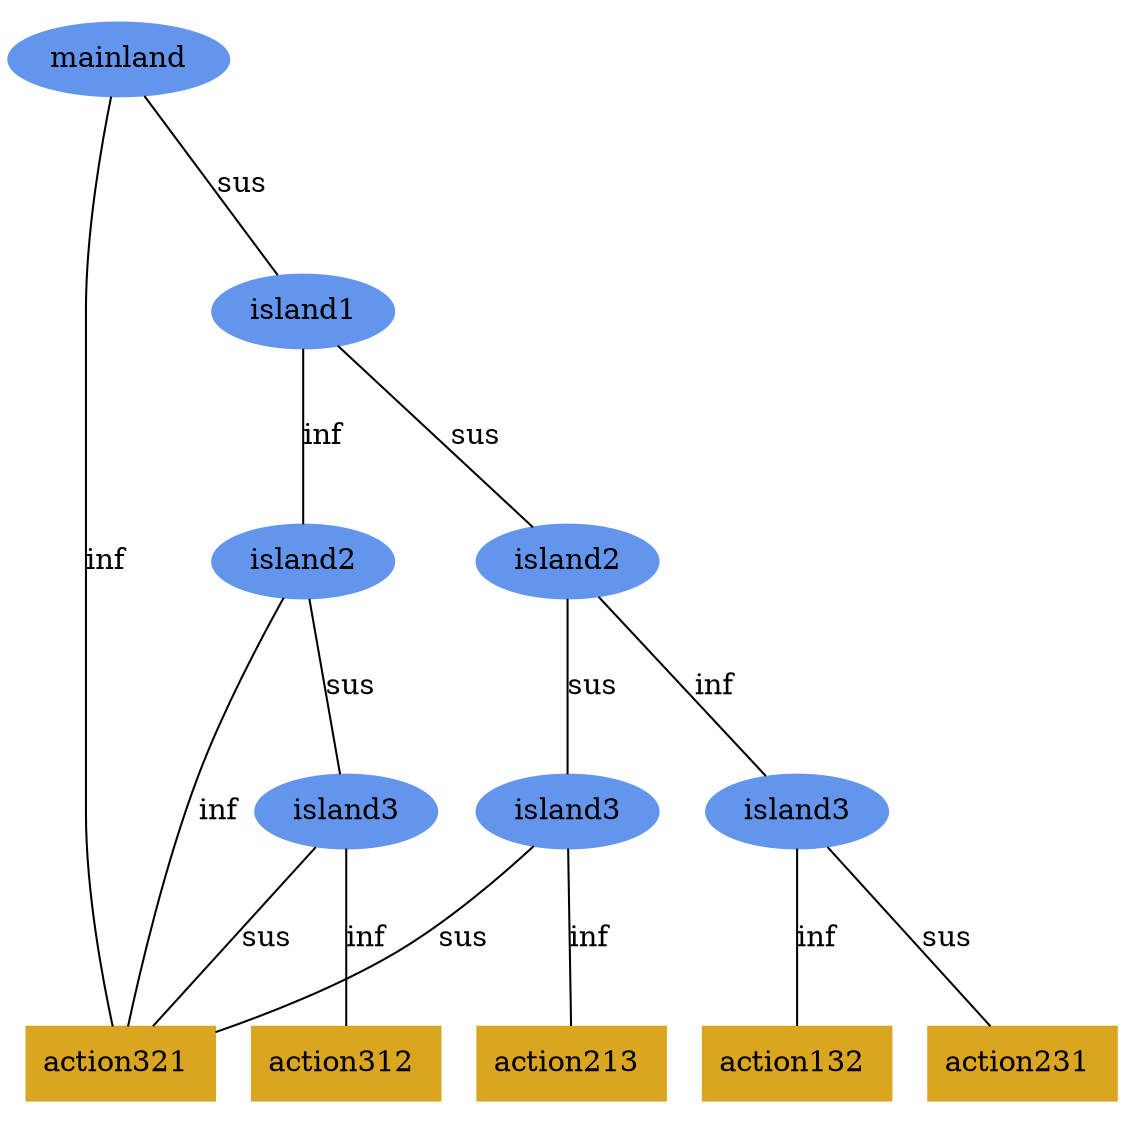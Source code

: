 digraph "DD" {
size = "7.5,10"
ratio=1.0;
center = true;
edge [dir = none];
{ rank = same; node [shape=ellipse, style=filled, color=cornflowerblue];"a0" [label="mainland"];}
{ rank = same; node [shape=ellipse, style=filled, color=cornflowerblue];"a1" [label="island1"];}
{ rank = same; node [shape=ellipse, style=filled, color=cornflowerblue];"a2" [label="island2"];}
{ rank = same; node [shape=ellipse, style=filled, color=cornflowerblue];"a3" [label="island3"];}
{ rank = same; node [shape=box, style=filled, color=goldenrod];"a4" [label = "action321 "];}
{ rank = same; node [shape=box, style=filled, color=goldenrod];"a5" [label = "action213 "];}
{ rank = same; node [shape=ellipse, style=filled, color=cornflowerblue];"a6" [label="island3"];}
{ rank = same; node [shape=box, style=filled, color=goldenrod];"a7" [label = "action231 "];}
{ rank = same; node [shape=box, style=filled, color=goldenrod];"a8" [label = "action132 "];}
{ rank = same; node [shape=ellipse, style=filled, color=cornflowerblue];"a9" [label="island2"];}
{ rank = same; node [shape=ellipse, style=filled, color=cornflowerblue];"a10" [label="island3"];}
{ rank = same; node [shape=box, style=filled, color=goldenrod];"a11" [label = "action312 "];}
"a3" -> "a4" [label = "sus"];
"a3" -> "a5" [label = "inf"];
"a2" -> "a3" [label = "sus"];
"a6" -> "a7" [label = "sus"];
"a6" -> "a8" [label = "inf"];
"a2" -> "a6" [label = "inf"];
"a1" -> "a2" [label = "sus"];
"a10" -> "a4" [label = "sus"];
"a10" -> "a11" [label = "inf"];
"a9" -> "a10" [label = "sus"];
"a9" -> "a4" [label = "inf"];
"a1" -> "a9" [label = "inf"];
"a0" -> "a1" [label = "sus"];
"a0" -> "a4" [label = "inf"];
}
